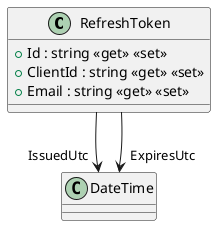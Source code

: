 @startuml
class RefreshToken {
    + Id : string <<get>> <<set>>
    + ClientId : string <<get>> <<set>>
    + Email : string <<get>> <<set>>
}
RefreshToken --> "IssuedUtc" DateTime
RefreshToken --> "ExpiresUtc" DateTime
@enduml
